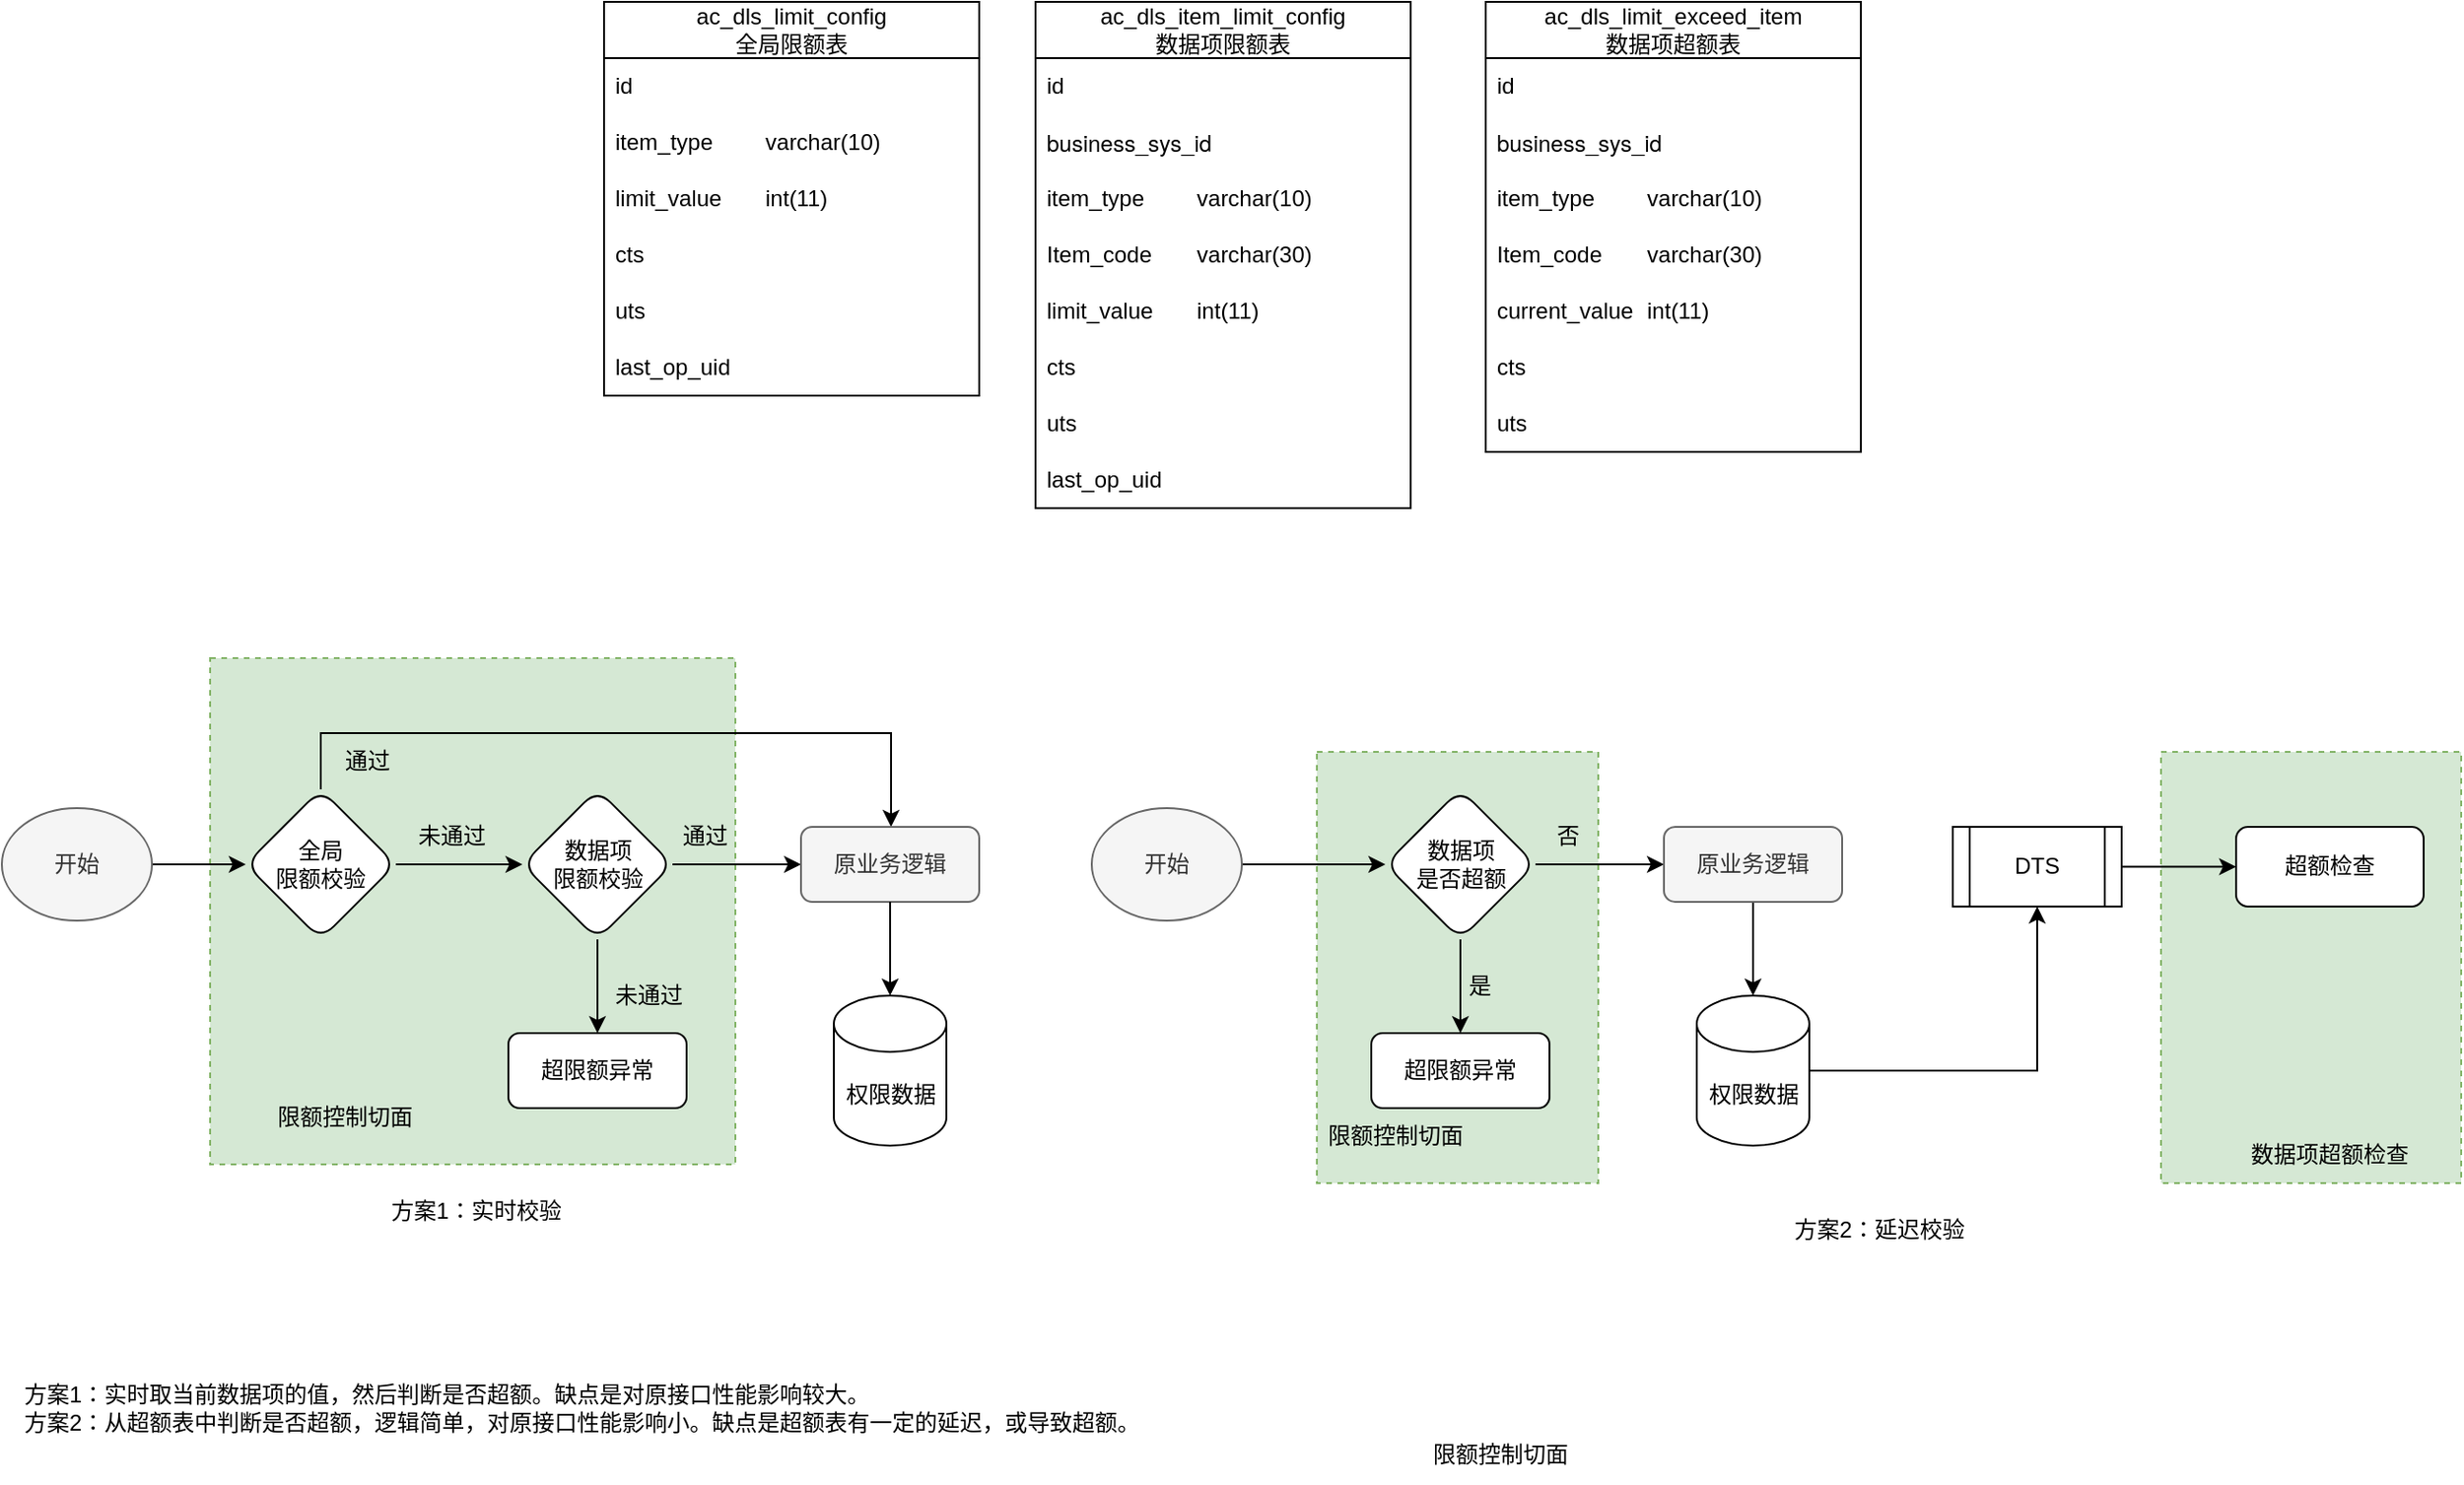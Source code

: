 <mxfile version="24.8.1">
  <diagram name="Page-1" id="qohc_eT8_qNwHsb9JeMf">
    <mxGraphModel dx="1306" dy="835" grid="1" gridSize="10" guides="1" tooltips="1" connect="1" arrows="1" fold="1" page="1" pageScale="1" pageWidth="827" pageHeight="1169" math="0" shadow="0">
      <root>
        <mxCell id="0" />
        <mxCell id="1" parent="0" />
        <mxCell id="C_T3ahLcrMBN9of1P4-y-82" value="" style="rounded=0;whiteSpace=wrap;html=1;dashed=1;fillColor=#d5e8d4;strokeColor=#82b366;" vertex="1" parent="1">
          <mxGeometry x="1220" y="440" width="160" height="230" as="geometry" />
        </mxCell>
        <mxCell id="C_T3ahLcrMBN9of1P4-y-43" value="" style="rounded=0;whiteSpace=wrap;html=1;dashed=1;fillColor=#d5e8d4;strokeColor=#82b366;" vertex="1" parent="1">
          <mxGeometry x="180" y="390" width="280" height="270" as="geometry" />
        </mxCell>
        <mxCell id="C_T3ahLcrMBN9of1P4-y-5" value="ac_dls_item_limit_config&lt;br&gt;数据项限额表" style="swimlane;fontStyle=0;childLayout=stackLayout;horizontal=1;startSize=30;horizontalStack=0;resizeParent=1;resizeParentMax=0;resizeLast=0;collapsible=1;marginBottom=0;whiteSpace=wrap;html=1;" vertex="1" parent="1">
          <mxGeometry x="620" y="40" width="200" height="270" as="geometry">
            <mxRectangle x="274" y="270" width="60" height="30" as="alternateBounds" />
          </mxGeometry>
        </mxCell>
        <mxCell id="C_T3ahLcrMBN9of1P4-y-6" value="id" style="text;strokeColor=none;fillColor=none;align=left;verticalAlign=middle;spacingLeft=4;spacingRight=4;overflow=hidden;points=[[0,0.5],[1,0.5]];portConstraint=eastwest;rotatable=0;whiteSpace=wrap;html=1;" vertex="1" parent="C_T3ahLcrMBN9of1P4-y-5">
          <mxGeometry y="30" width="200" height="30" as="geometry" />
        </mxCell>
        <mxCell id="C_T3ahLcrMBN9of1P4-y-27" value="&lt;span style=&quot;font-family: &amp;quot;Helvetica Neue&amp;quot;, Helvetica, Arial, &amp;quot;PingFang SC&amp;quot;, &amp;quot;Heiti SC&amp;quot;, &amp;quot;Hiragino Sans GB&amp;quot;, &amp;quot;Microsoft YaHei&amp;quot;, sans-serif;&quot;&gt;business_sys_id&lt;/span&gt;" style="text;strokeColor=none;fillColor=none;align=left;verticalAlign=middle;spacingLeft=4;spacingRight=4;overflow=hidden;points=[[0,0.5],[1,0.5]];portConstraint=eastwest;rotatable=0;whiteSpace=wrap;html=1;" vertex="1" parent="C_T3ahLcrMBN9of1P4-y-5">
          <mxGeometry y="60" width="200" height="30" as="geometry" />
        </mxCell>
        <mxCell id="C_T3ahLcrMBN9of1P4-y-7" value="item_type&lt;span style=&quot;white-space: pre;&quot;&gt;&#x9;&lt;/span&gt;varchar(10)" style="text;strokeColor=none;fillColor=none;align=left;verticalAlign=middle;spacingLeft=4;spacingRight=4;overflow=hidden;points=[[0,0.5],[1,0.5]];portConstraint=eastwest;rotatable=0;whiteSpace=wrap;html=1;" vertex="1" parent="C_T3ahLcrMBN9of1P4-y-5">
          <mxGeometry y="90" width="200" height="30" as="geometry" />
        </mxCell>
        <mxCell id="C_T3ahLcrMBN9of1P4-y-8" value="Item_code&lt;span style=&quot;white-space: pre;&quot;&gt;&#x9;&lt;/span&gt;varchar(30)" style="text;strokeColor=none;fillColor=none;align=left;verticalAlign=middle;spacingLeft=4;spacingRight=4;overflow=hidden;points=[[0,0.5],[1,0.5]];portConstraint=eastwest;rotatable=0;whiteSpace=wrap;html=1;" vertex="1" parent="C_T3ahLcrMBN9of1P4-y-5">
          <mxGeometry y="120" width="200" height="30" as="geometry" />
        </mxCell>
        <mxCell id="C_T3ahLcrMBN9of1P4-y-9" value="limit_value&lt;span style=&quot;white-space: pre;&quot;&gt;&#x9;&lt;/span&gt;int(11)" style="text;strokeColor=none;fillColor=none;align=left;verticalAlign=middle;spacingLeft=4;spacingRight=4;overflow=hidden;points=[[0,0.5],[1,0.5]];portConstraint=eastwest;rotatable=0;whiteSpace=wrap;html=1;" vertex="1" parent="C_T3ahLcrMBN9of1P4-y-5">
          <mxGeometry y="150" width="200" height="30" as="geometry" />
        </mxCell>
        <mxCell id="C_T3ahLcrMBN9of1P4-y-10" value="cts" style="text;strokeColor=none;fillColor=none;align=left;verticalAlign=middle;spacingLeft=4;spacingRight=4;overflow=hidden;points=[[0,0.5],[1,0.5]];portConstraint=eastwest;rotatable=0;whiteSpace=wrap;html=1;" vertex="1" parent="C_T3ahLcrMBN9of1P4-y-5">
          <mxGeometry y="180" width="200" height="30" as="geometry" />
        </mxCell>
        <mxCell id="C_T3ahLcrMBN9of1P4-y-11" value="uts" style="text;strokeColor=none;fillColor=none;align=left;verticalAlign=middle;spacingLeft=4;spacingRight=4;overflow=hidden;points=[[0,0.5],[1,0.5]];portConstraint=eastwest;rotatable=0;whiteSpace=wrap;html=1;" vertex="1" parent="C_T3ahLcrMBN9of1P4-y-5">
          <mxGeometry y="210" width="200" height="30" as="geometry" />
        </mxCell>
        <mxCell id="C_T3ahLcrMBN9of1P4-y-12" value="last_op_uid" style="text;strokeColor=none;fillColor=none;align=left;verticalAlign=middle;spacingLeft=4;spacingRight=4;overflow=hidden;points=[[0,0.5],[1,0.5]];portConstraint=eastwest;rotatable=0;whiteSpace=wrap;html=1;" vertex="1" parent="C_T3ahLcrMBN9of1P4-y-5">
          <mxGeometry y="240" width="200" height="30" as="geometry" />
        </mxCell>
        <mxCell id="C_T3ahLcrMBN9of1P4-y-13" value="ac_dls_limit_config&lt;br&gt;全局限额表" style="swimlane;fontStyle=0;childLayout=stackLayout;horizontal=1;startSize=30;horizontalStack=0;resizeParent=1;resizeParentMax=0;resizeLast=0;collapsible=1;marginBottom=0;whiteSpace=wrap;html=1;" vertex="1" parent="1">
          <mxGeometry x="390" y="40" width="200" height="210" as="geometry">
            <mxRectangle x="274" y="270" width="60" height="30" as="alternateBounds" />
          </mxGeometry>
        </mxCell>
        <mxCell id="C_T3ahLcrMBN9of1P4-y-14" value="id" style="text;strokeColor=none;fillColor=none;align=left;verticalAlign=middle;spacingLeft=4;spacingRight=4;overflow=hidden;points=[[0,0.5],[1,0.5]];portConstraint=eastwest;rotatable=0;whiteSpace=wrap;html=1;" vertex="1" parent="C_T3ahLcrMBN9of1P4-y-13">
          <mxGeometry y="30" width="200" height="30" as="geometry" />
        </mxCell>
        <mxCell id="C_T3ahLcrMBN9of1P4-y-15" value="item_type&lt;span style=&quot;white-space: pre;&quot;&gt;&#x9;&lt;/span&gt;varchar(10)" style="text;strokeColor=none;fillColor=none;align=left;verticalAlign=middle;spacingLeft=4;spacingRight=4;overflow=hidden;points=[[0,0.5],[1,0.5]];portConstraint=eastwest;rotatable=0;whiteSpace=wrap;html=1;" vertex="1" parent="C_T3ahLcrMBN9of1P4-y-13">
          <mxGeometry y="60" width="200" height="30" as="geometry" />
        </mxCell>
        <mxCell id="C_T3ahLcrMBN9of1P4-y-17" value="limit_value&lt;span style=&quot;white-space: pre;&quot;&gt;&#x9;&lt;/span&gt;int(11)" style="text;strokeColor=none;fillColor=none;align=left;verticalAlign=middle;spacingLeft=4;spacingRight=4;overflow=hidden;points=[[0,0.5],[1,0.5]];portConstraint=eastwest;rotatable=0;whiteSpace=wrap;html=1;" vertex="1" parent="C_T3ahLcrMBN9of1P4-y-13">
          <mxGeometry y="90" width="200" height="30" as="geometry" />
        </mxCell>
        <mxCell id="C_T3ahLcrMBN9of1P4-y-18" value="cts" style="text;strokeColor=none;fillColor=none;align=left;verticalAlign=middle;spacingLeft=4;spacingRight=4;overflow=hidden;points=[[0,0.5],[1,0.5]];portConstraint=eastwest;rotatable=0;whiteSpace=wrap;html=1;" vertex="1" parent="C_T3ahLcrMBN9of1P4-y-13">
          <mxGeometry y="120" width="200" height="30" as="geometry" />
        </mxCell>
        <mxCell id="C_T3ahLcrMBN9of1P4-y-19" value="uts" style="text;strokeColor=none;fillColor=none;align=left;verticalAlign=middle;spacingLeft=4;spacingRight=4;overflow=hidden;points=[[0,0.5],[1,0.5]];portConstraint=eastwest;rotatable=0;whiteSpace=wrap;html=1;" vertex="1" parent="C_T3ahLcrMBN9of1P4-y-13">
          <mxGeometry y="150" width="200" height="30" as="geometry" />
        </mxCell>
        <mxCell id="C_T3ahLcrMBN9of1P4-y-20" value="last_op_uid" style="text;strokeColor=none;fillColor=none;align=left;verticalAlign=middle;spacingLeft=4;spacingRight=4;overflow=hidden;points=[[0,0.5],[1,0.5]];portConstraint=eastwest;rotatable=0;whiteSpace=wrap;html=1;" vertex="1" parent="C_T3ahLcrMBN9of1P4-y-13">
          <mxGeometry y="180" width="200" height="30" as="geometry" />
        </mxCell>
        <mxCell id="C_T3ahLcrMBN9of1P4-y-26" value="" style="edgeStyle=orthogonalEdgeStyle;rounded=0;orthogonalLoop=1;jettySize=auto;html=1;" edge="1" parent="1" source="C_T3ahLcrMBN9of1P4-y-23" target="C_T3ahLcrMBN9of1P4-y-25">
          <mxGeometry relative="1" as="geometry" />
        </mxCell>
        <mxCell id="C_T3ahLcrMBN9of1P4-y-29" value="" style="edgeStyle=orthogonalEdgeStyle;rounded=0;orthogonalLoop=1;jettySize=auto;html=1;" edge="1" parent="1" source="C_T3ahLcrMBN9of1P4-y-23" target="C_T3ahLcrMBN9of1P4-y-28">
          <mxGeometry relative="1" as="geometry">
            <Array as="points">
              <mxPoint x="239" y="430" />
              <mxPoint x="543" y="430" />
            </Array>
          </mxGeometry>
        </mxCell>
        <mxCell id="C_T3ahLcrMBN9of1P4-y-23" value="全局&lt;br&gt;限额校验" style="rhombus;whiteSpace=wrap;html=1;rounded=1;" vertex="1" parent="1">
          <mxGeometry x="199" y="460" width="80" height="80" as="geometry" />
        </mxCell>
        <mxCell id="C_T3ahLcrMBN9of1P4-y-31" style="edgeStyle=orthogonalEdgeStyle;rounded=0;orthogonalLoop=1;jettySize=auto;html=1;" edge="1" parent="1" source="C_T3ahLcrMBN9of1P4-y-25" target="C_T3ahLcrMBN9of1P4-y-28">
          <mxGeometry relative="1" as="geometry" />
        </mxCell>
        <mxCell id="C_T3ahLcrMBN9of1P4-y-35" style="edgeStyle=orthogonalEdgeStyle;rounded=0;orthogonalLoop=1;jettySize=auto;html=1;" edge="1" parent="1" source="C_T3ahLcrMBN9of1P4-y-25" target="C_T3ahLcrMBN9of1P4-y-34">
          <mxGeometry relative="1" as="geometry" />
        </mxCell>
        <mxCell id="C_T3ahLcrMBN9of1P4-y-25" value="数据项&lt;br&gt;限额校验" style="rhombus;whiteSpace=wrap;html=1;rounded=1;" vertex="1" parent="1">
          <mxGeometry x="346.5" y="460" width="80" height="80" as="geometry" />
        </mxCell>
        <mxCell id="C_T3ahLcrMBN9of1P4-y-28" value="原业务逻辑" style="whiteSpace=wrap;html=1;rounded=1;fillColor=#f5f5f5;strokeColor=#666666;fontColor=#333333;" vertex="1" parent="1">
          <mxGeometry x="495" y="480" width="95" height="40" as="geometry" />
        </mxCell>
        <mxCell id="C_T3ahLcrMBN9of1P4-y-34" value="超限额异常" style="whiteSpace=wrap;html=1;rounded=1;" vertex="1" parent="1">
          <mxGeometry x="339" y="590" width="95" height="40" as="geometry" />
        </mxCell>
        <mxCell id="C_T3ahLcrMBN9of1P4-y-37" value="通过" style="text;html=1;align=center;verticalAlign=middle;whiteSpace=wrap;rounded=0;" vertex="1" parent="1">
          <mxGeometry x="233.5" y="430" width="60" height="30" as="geometry" />
        </mxCell>
        <mxCell id="C_T3ahLcrMBN9of1P4-y-38" value="通过" style="text;html=1;align=center;verticalAlign=middle;whiteSpace=wrap;rounded=0;" vertex="1" parent="1">
          <mxGeometry x="414" y="470" width="60" height="30" as="geometry" />
        </mxCell>
        <mxCell id="C_T3ahLcrMBN9of1P4-y-39" value="未通过" style="text;html=1;align=center;verticalAlign=middle;whiteSpace=wrap;rounded=0;" vertex="1" parent="1">
          <mxGeometry x="384" y="555" width="60" height="30" as="geometry" />
        </mxCell>
        <mxCell id="C_T3ahLcrMBN9of1P4-y-40" value="未通过" style="text;html=1;align=center;verticalAlign=middle;whiteSpace=wrap;rounded=0;" vertex="1" parent="1">
          <mxGeometry x="279" y="470" width="60" height="30" as="geometry" />
        </mxCell>
        <mxCell id="C_T3ahLcrMBN9of1P4-y-42" style="edgeStyle=orthogonalEdgeStyle;rounded=0;orthogonalLoop=1;jettySize=auto;html=1;" edge="1" parent="1" source="C_T3ahLcrMBN9of1P4-y-41" target="C_T3ahLcrMBN9of1P4-y-23">
          <mxGeometry relative="1" as="geometry" />
        </mxCell>
        <mxCell id="C_T3ahLcrMBN9of1P4-y-41" value="开始" style="ellipse;whiteSpace=wrap;html=1;fillColor=#f5f5f5;strokeColor=#666666;fontColor=#333333;" vertex="1" parent="1">
          <mxGeometry x="69" y="470" width="80" height="60" as="geometry" />
        </mxCell>
        <mxCell id="C_T3ahLcrMBN9of1P4-y-44" value="限额控制切面" style="text;html=1;align=center;verticalAlign=middle;whiteSpace=wrap;rounded=0;" vertex="1" parent="1">
          <mxGeometry x="210" y="620" width="83.5" height="30" as="geometry" />
        </mxCell>
        <mxCell id="C_T3ahLcrMBN9of1P4-y-45" value="ac_dls_limit_exceed_item&lt;br&gt;数据项超额表" style="swimlane;fontStyle=0;childLayout=stackLayout;horizontal=1;startSize=30;horizontalStack=0;resizeParent=1;resizeParentMax=0;resizeLast=0;collapsible=1;marginBottom=0;whiteSpace=wrap;html=1;" vertex="1" parent="1">
          <mxGeometry x="860" y="40" width="200" height="240" as="geometry">
            <mxRectangle x="274" y="270" width="60" height="30" as="alternateBounds" />
          </mxGeometry>
        </mxCell>
        <mxCell id="C_T3ahLcrMBN9of1P4-y-46" value="id" style="text;strokeColor=none;fillColor=none;align=left;verticalAlign=middle;spacingLeft=4;spacingRight=4;overflow=hidden;points=[[0,0.5],[1,0.5]];portConstraint=eastwest;rotatable=0;whiteSpace=wrap;html=1;" vertex="1" parent="C_T3ahLcrMBN9of1P4-y-45">
          <mxGeometry y="30" width="200" height="30" as="geometry" />
        </mxCell>
        <mxCell id="C_T3ahLcrMBN9of1P4-y-47" value="&lt;span style=&quot;font-family: &amp;quot;Helvetica Neue&amp;quot;, Helvetica, Arial, &amp;quot;PingFang SC&amp;quot;, &amp;quot;Heiti SC&amp;quot;, &amp;quot;Hiragino Sans GB&amp;quot;, &amp;quot;Microsoft YaHei&amp;quot;, sans-serif;&quot;&gt;business_sys_id&lt;/span&gt;" style="text;strokeColor=none;fillColor=none;align=left;verticalAlign=middle;spacingLeft=4;spacingRight=4;overflow=hidden;points=[[0,0.5],[1,0.5]];portConstraint=eastwest;rotatable=0;whiteSpace=wrap;html=1;" vertex="1" parent="C_T3ahLcrMBN9of1P4-y-45">
          <mxGeometry y="60" width="200" height="30" as="geometry" />
        </mxCell>
        <mxCell id="C_T3ahLcrMBN9of1P4-y-48" value="item_type&lt;span style=&quot;white-space: pre;&quot;&gt;&#x9;&lt;/span&gt;varchar(10)" style="text;strokeColor=none;fillColor=none;align=left;verticalAlign=middle;spacingLeft=4;spacingRight=4;overflow=hidden;points=[[0,0.5],[1,0.5]];portConstraint=eastwest;rotatable=0;whiteSpace=wrap;html=1;" vertex="1" parent="C_T3ahLcrMBN9of1P4-y-45">
          <mxGeometry y="90" width="200" height="30" as="geometry" />
        </mxCell>
        <mxCell id="C_T3ahLcrMBN9of1P4-y-49" value="Item_code&lt;span style=&quot;white-space: pre;&quot;&gt;&#x9;&lt;/span&gt;varchar(30)" style="text;strokeColor=none;fillColor=none;align=left;verticalAlign=middle;spacingLeft=4;spacingRight=4;overflow=hidden;points=[[0,0.5],[1,0.5]];portConstraint=eastwest;rotatable=0;whiteSpace=wrap;html=1;" vertex="1" parent="C_T3ahLcrMBN9of1P4-y-45">
          <mxGeometry y="120" width="200" height="30" as="geometry" />
        </mxCell>
        <mxCell id="C_T3ahLcrMBN9of1P4-y-50" value="current_value&lt;span style=&quot;white-space: pre;&quot;&gt;&#x9;&lt;/span&gt;int(11)" style="text;strokeColor=none;fillColor=none;align=left;verticalAlign=middle;spacingLeft=4;spacingRight=4;overflow=hidden;points=[[0,0.5],[1,0.5]];portConstraint=eastwest;rotatable=0;whiteSpace=wrap;html=1;" vertex="1" parent="C_T3ahLcrMBN9of1P4-y-45">
          <mxGeometry y="150" width="200" height="30" as="geometry" />
        </mxCell>
        <mxCell id="C_T3ahLcrMBN9of1P4-y-51" value="cts" style="text;strokeColor=none;fillColor=none;align=left;verticalAlign=middle;spacingLeft=4;spacingRight=4;overflow=hidden;points=[[0,0.5],[1,0.5]];portConstraint=eastwest;rotatable=0;whiteSpace=wrap;html=1;" vertex="1" parent="C_T3ahLcrMBN9of1P4-y-45">
          <mxGeometry y="180" width="200" height="30" as="geometry" />
        </mxCell>
        <mxCell id="C_T3ahLcrMBN9of1P4-y-52" value="uts" style="text;strokeColor=none;fillColor=none;align=left;verticalAlign=middle;spacingLeft=4;spacingRight=4;overflow=hidden;points=[[0,0.5],[1,0.5]];portConstraint=eastwest;rotatable=0;whiteSpace=wrap;html=1;" vertex="1" parent="C_T3ahLcrMBN9of1P4-y-45">
          <mxGeometry y="210" width="200" height="30" as="geometry" />
        </mxCell>
        <mxCell id="C_T3ahLcrMBN9of1P4-y-54" value="" style="rounded=0;whiteSpace=wrap;html=1;dashed=1;fillColor=#d5e8d4;strokeColor=#82b366;" vertex="1" parent="1">
          <mxGeometry x="770" y="440" width="150" height="230" as="geometry" />
        </mxCell>
        <mxCell id="C_T3ahLcrMBN9of1P4-y-58" style="edgeStyle=orthogonalEdgeStyle;rounded=0;orthogonalLoop=1;jettySize=auto;html=1;" edge="1" parent="1" source="C_T3ahLcrMBN9of1P4-y-60" target="C_T3ahLcrMBN9of1P4-y-61">
          <mxGeometry relative="1" as="geometry" />
        </mxCell>
        <mxCell id="C_T3ahLcrMBN9of1P4-y-59" style="edgeStyle=orthogonalEdgeStyle;rounded=0;orthogonalLoop=1;jettySize=auto;html=1;" edge="1" parent="1" source="C_T3ahLcrMBN9of1P4-y-60" target="C_T3ahLcrMBN9of1P4-y-62">
          <mxGeometry relative="1" as="geometry" />
        </mxCell>
        <mxCell id="C_T3ahLcrMBN9of1P4-y-60" value="数据项&lt;br&gt;是否超额" style="rhombus;whiteSpace=wrap;html=1;rounded=1;" vertex="1" parent="1">
          <mxGeometry x="806.5" y="460" width="80" height="80" as="geometry" />
        </mxCell>
        <mxCell id="C_T3ahLcrMBN9of1P4-y-74" style="edgeStyle=orthogonalEdgeStyle;rounded=0;orthogonalLoop=1;jettySize=auto;html=1;" edge="1" parent="1" source="C_T3ahLcrMBN9of1P4-y-61" target="C_T3ahLcrMBN9of1P4-y-73">
          <mxGeometry relative="1" as="geometry" />
        </mxCell>
        <mxCell id="C_T3ahLcrMBN9of1P4-y-61" value="原业务逻辑" style="whiteSpace=wrap;html=1;rounded=1;fillColor=#f5f5f5;strokeColor=#666666;fontColor=#333333;" vertex="1" parent="1">
          <mxGeometry x="955" y="480" width="95" height="40" as="geometry" />
        </mxCell>
        <mxCell id="C_T3ahLcrMBN9of1P4-y-62" value="超限额异常" style="whiteSpace=wrap;html=1;rounded=1;" vertex="1" parent="1">
          <mxGeometry x="799" y="590" width="95" height="40" as="geometry" />
        </mxCell>
        <mxCell id="C_T3ahLcrMBN9of1P4-y-64" value="否" style="text;html=1;align=center;verticalAlign=middle;whiteSpace=wrap;rounded=0;" vertex="1" parent="1">
          <mxGeometry x="874" y="470" width="60" height="30" as="geometry" />
        </mxCell>
        <mxCell id="C_T3ahLcrMBN9of1P4-y-65" value="是" style="text;html=1;align=center;verticalAlign=middle;whiteSpace=wrap;rounded=0;" vertex="1" parent="1">
          <mxGeometry x="827.25" y="550" width="60" height="30" as="geometry" />
        </mxCell>
        <mxCell id="C_T3ahLcrMBN9of1P4-y-67" style="edgeStyle=orthogonalEdgeStyle;rounded=0;orthogonalLoop=1;jettySize=auto;html=1;" edge="1" parent="1" source="C_T3ahLcrMBN9of1P4-y-68" target="C_T3ahLcrMBN9of1P4-y-60">
          <mxGeometry relative="1" as="geometry">
            <mxPoint x="659" y="500" as="targetPoint" />
          </mxGeometry>
        </mxCell>
        <mxCell id="C_T3ahLcrMBN9of1P4-y-68" value="开始" style="ellipse;whiteSpace=wrap;html=1;fillColor=#f5f5f5;strokeColor=#666666;fontColor=#333333;" vertex="1" parent="1">
          <mxGeometry x="650" y="470" width="80" height="60" as="geometry" />
        </mxCell>
        <mxCell id="C_T3ahLcrMBN9of1P4-y-69" value="限额控制切面" style="text;html=1;align=center;verticalAlign=middle;whiteSpace=wrap;rounded=0;" vertex="1" parent="1">
          <mxGeometry x="825.5" y="800" width="83.5" height="30" as="geometry" />
        </mxCell>
        <mxCell id="C_T3ahLcrMBN9of1P4-y-70" value="方案1：实时校验" style="text;html=1;align=center;verticalAlign=middle;whiteSpace=wrap;rounded=0;" vertex="1" parent="1">
          <mxGeometry x="261.75" y="670" width="120" height="30" as="geometry" />
        </mxCell>
        <mxCell id="C_T3ahLcrMBN9of1P4-y-71" value="方案2：延迟校验" style="text;html=1;align=center;verticalAlign=middle;whiteSpace=wrap;rounded=0;" vertex="1" parent="1">
          <mxGeometry x="1010" y="680" width="120" height="30" as="geometry" />
        </mxCell>
        <mxCell id="C_T3ahLcrMBN9of1P4-y-72" value="方案1：实时取当前数据项的值，然后判断是否超额。缺点是对原接口性能影响较大。&lt;br&gt;方案2：从超额表中判断是否超额，逻辑简单，对原接口性能影响小。缺点是超额表有一定的延迟，或导致超额。" style="text;html=1;align=left;verticalAlign=middle;whiteSpace=wrap;rounded=0;" vertex="1" parent="1">
          <mxGeometry x="78.5" y="760" width="731" height="60" as="geometry" />
        </mxCell>
        <mxCell id="C_T3ahLcrMBN9of1P4-y-76" value="" style="edgeStyle=orthogonalEdgeStyle;rounded=0;orthogonalLoop=1;jettySize=auto;html=1;" edge="1" parent="1" source="C_T3ahLcrMBN9of1P4-y-73" target="C_T3ahLcrMBN9of1P4-y-75">
          <mxGeometry relative="1" as="geometry" />
        </mxCell>
        <mxCell id="C_T3ahLcrMBN9of1P4-y-73" value="权限数据" style="shape=cylinder3;whiteSpace=wrap;html=1;boundedLbl=1;backgroundOutline=1;size=15;" vertex="1" parent="1">
          <mxGeometry x="972.5" y="570" width="60" height="80" as="geometry" />
        </mxCell>
        <mxCell id="C_T3ahLcrMBN9of1P4-y-78" style="edgeStyle=orthogonalEdgeStyle;rounded=0;orthogonalLoop=1;jettySize=auto;html=1;" edge="1" parent="1" source="C_T3ahLcrMBN9of1P4-y-75" target="C_T3ahLcrMBN9of1P4-y-77">
          <mxGeometry relative="1" as="geometry" />
        </mxCell>
        <mxCell id="C_T3ahLcrMBN9of1P4-y-75" value="DTS" style="shape=process;whiteSpace=wrap;html=1;backgroundOutline=1;" vertex="1" parent="1">
          <mxGeometry x="1109" y="480" width="90" height="42.5" as="geometry" />
        </mxCell>
        <mxCell id="C_T3ahLcrMBN9of1P4-y-77" value="超额检查" style="whiteSpace=wrap;html=1;rounded=1;" vertex="1" parent="1">
          <mxGeometry x="1260" y="480" width="100" height="42.5" as="geometry" />
        </mxCell>
        <mxCell id="C_T3ahLcrMBN9of1P4-y-84" value="限额控制切面" style="text;html=1;align=center;verticalAlign=middle;whiteSpace=wrap;rounded=0;" vertex="1" parent="1">
          <mxGeometry x="770" y="630" width="83.5" height="30" as="geometry" />
        </mxCell>
        <mxCell id="C_T3ahLcrMBN9of1P4-y-85" value="数据项超额检查" style="text;html=1;align=center;verticalAlign=middle;whiteSpace=wrap;rounded=0;" vertex="1" parent="1">
          <mxGeometry x="1265" y="640" width="90" height="30" as="geometry" />
        </mxCell>
        <mxCell id="C_T3ahLcrMBN9of1P4-y-86" value="权限数据" style="shape=cylinder3;whiteSpace=wrap;html=1;boundedLbl=1;backgroundOutline=1;size=15;" vertex="1" parent="1">
          <mxGeometry x="512.5" y="570" width="60" height="80" as="geometry" />
        </mxCell>
        <mxCell id="C_T3ahLcrMBN9of1P4-y-87" style="edgeStyle=orthogonalEdgeStyle;rounded=0;orthogonalLoop=1;jettySize=auto;html=1;entryX=0.5;entryY=0;entryDx=0;entryDy=0;entryPerimeter=0;" edge="1" parent="1" source="C_T3ahLcrMBN9of1P4-y-28" target="C_T3ahLcrMBN9of1P4-y-86">
          <mxGeometry relative="1" as="geometry" />
        </mxCell>
      </root>
    </mxGraphModel>
  </diagram>
</mxfile>
